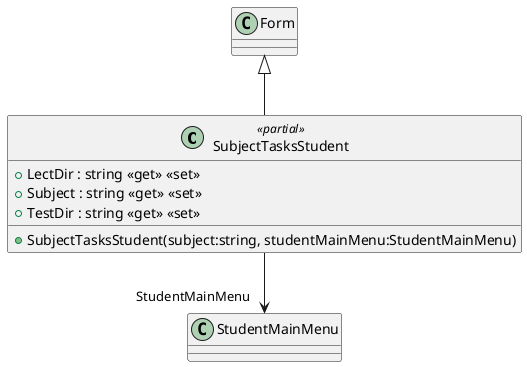 @startuml
class SubjectTasksStudent <<partial>> {
    + LectDir : string <<get>> <<set>>
    + Subject : string <<get>> <<set>>
    + TestDir : string <<get>> <<set>>
    + SubjectTasksStudent(subject:string, studentMainMenu:StudentMainMenu)
}
Form <|-- SubjectTasksStudent
SubjectTasksStudent --> "StudentMainMenu" StudentMainMenu
@enduml
